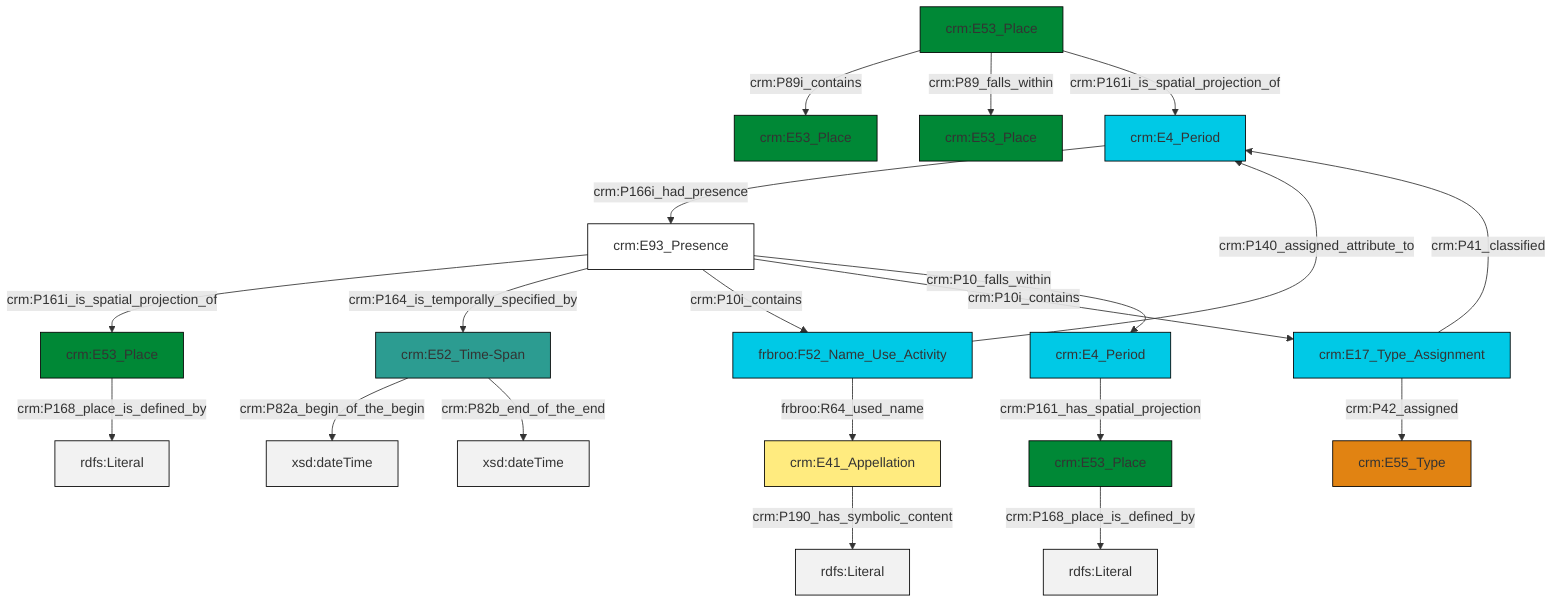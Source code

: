 graph TD
classDef Literal fill:#f2f2f2,stroke:#000000;
classDef CRM_Entity fill:#FFFFFF,stroke:#000000;
classDef Temporal_Entity fill:#00C9E6, stroke:#000000;
classDef Type fill:#E18312, stroke:#000000;
classDef Time-Span fill:#2C9C91, stroke:#000000;
classDef Appellation fill:#FFEB7F, stroke:#000000;
classDef Place fill:#008836, stroke:#000000;
classDef Persistent_Item fill:#B266B2, stroke:#000000;
classDef Conceptual_Object fill:#FFD700, stroke:#000000;
classDef Physical_Thing fill:#D2B48C, stroke:#000000;
classDef Actor fill:#f58aad, stroke:#000000;
classDef PC_Classes fill:#4ce600, stroke:#000000;
classDef Multi fill:#cccccc,stroke:#000000;

0["crm:E53_Place"]:::Place -->|crm:P89i_contains| 1["crm:E53_Place"]:::Place
2["crm:E93_Presence"]:::CRM_Entity -->|crm:P161i_is_spatial_projection_of| 3["crm:E53_Place"]:::Place
4["crm:E41_Appellation"]:::Appellation -->|crm:P190_has_symbolic_content| 5[rdfs:Literal]:::Literal
0["crm:E53_Place"]:::Place -->|crm:P89_falls_within| 6["crm:E53_Place"]:::Place
2["crm:E93_Presence"]:::CRM_Entity -->|crm:P164_is_temporally_specified_by| 9["crm:E52_Time-Span"]:::Time-Span
13["crm:E4_Period"]:::Temporal_Entity -->|crm:P166i_had_presence| 2["crm:E93_Presence"]:::CRM_Entity
9["crm:E52_Time-Span"]:::Time-Span -->|crm:P82a_begin_of_the_begin| 14[xsd:dateTime]:::Literal
15["crm:E4_Period"]:::Temporal_Entity -->|crm:P161_has_spatial_projection| 17["crm:E53_Place"]:::Place
3["crm:E53_Place"]:::Place -->|crm:P168_place_is_defined_by| 20[rdfs:Literal]:::Literal
23["crm:E17_Type_Assignment"]:::Temporal_Entity -->|crm:P42_assigned| 7["crm:E55_Type"]:::Type
0["crm:E53_Place"]:::Place -->|crm:P161i_is_spatial_projection_of| 13["crm:E4_Period"]:::Temporal_Entity
9["crm:E52_Time-Span"]:::Time-Span -->|crm:P82b_end_of_the_end| 24[xsd:dateTime]:::Literal
2["crm:E93_Presence"]:::CRM_Entity -->|crm:P10i_contains| 10["frbroo:F52_Name_Use_Activity"]:::Temporal_Entity
2["crm:E93_Presence"]:::CRM_Entity -->|crm:P10i_contains| 23["crm:E17_Type_Assignment"]:::Temporal_Entity
2["crm:E93_Presence"]:::CRM_Entity -->|crm:P10_falls_within| 15["crm:E4_Period"]:::Temporal_Entity
17["crm:E53_Place"]:::Place -->|crm:P168_place_is_defined_by| 27[rdfs:Literal]:::Literal
10["frbroo:F52_Name_Use_Activity"]:::Temporal_Entity -->|frbroo:R64_used_name| 4["crm:E41_Appellation"]:::Appellation
10["frbroo:F52_Name_Use_Activity"]:::Temporal_Entity -->|crm:P140_assigned_attribute_to| 13["crm:E4_Period"]:::Temporal_Entity
23["crm:E17_Type_Assignment"]:::Temporal_Entity -->|crm:P41_classified| 13["crm:E4_Period"]:::Temporal_Entity